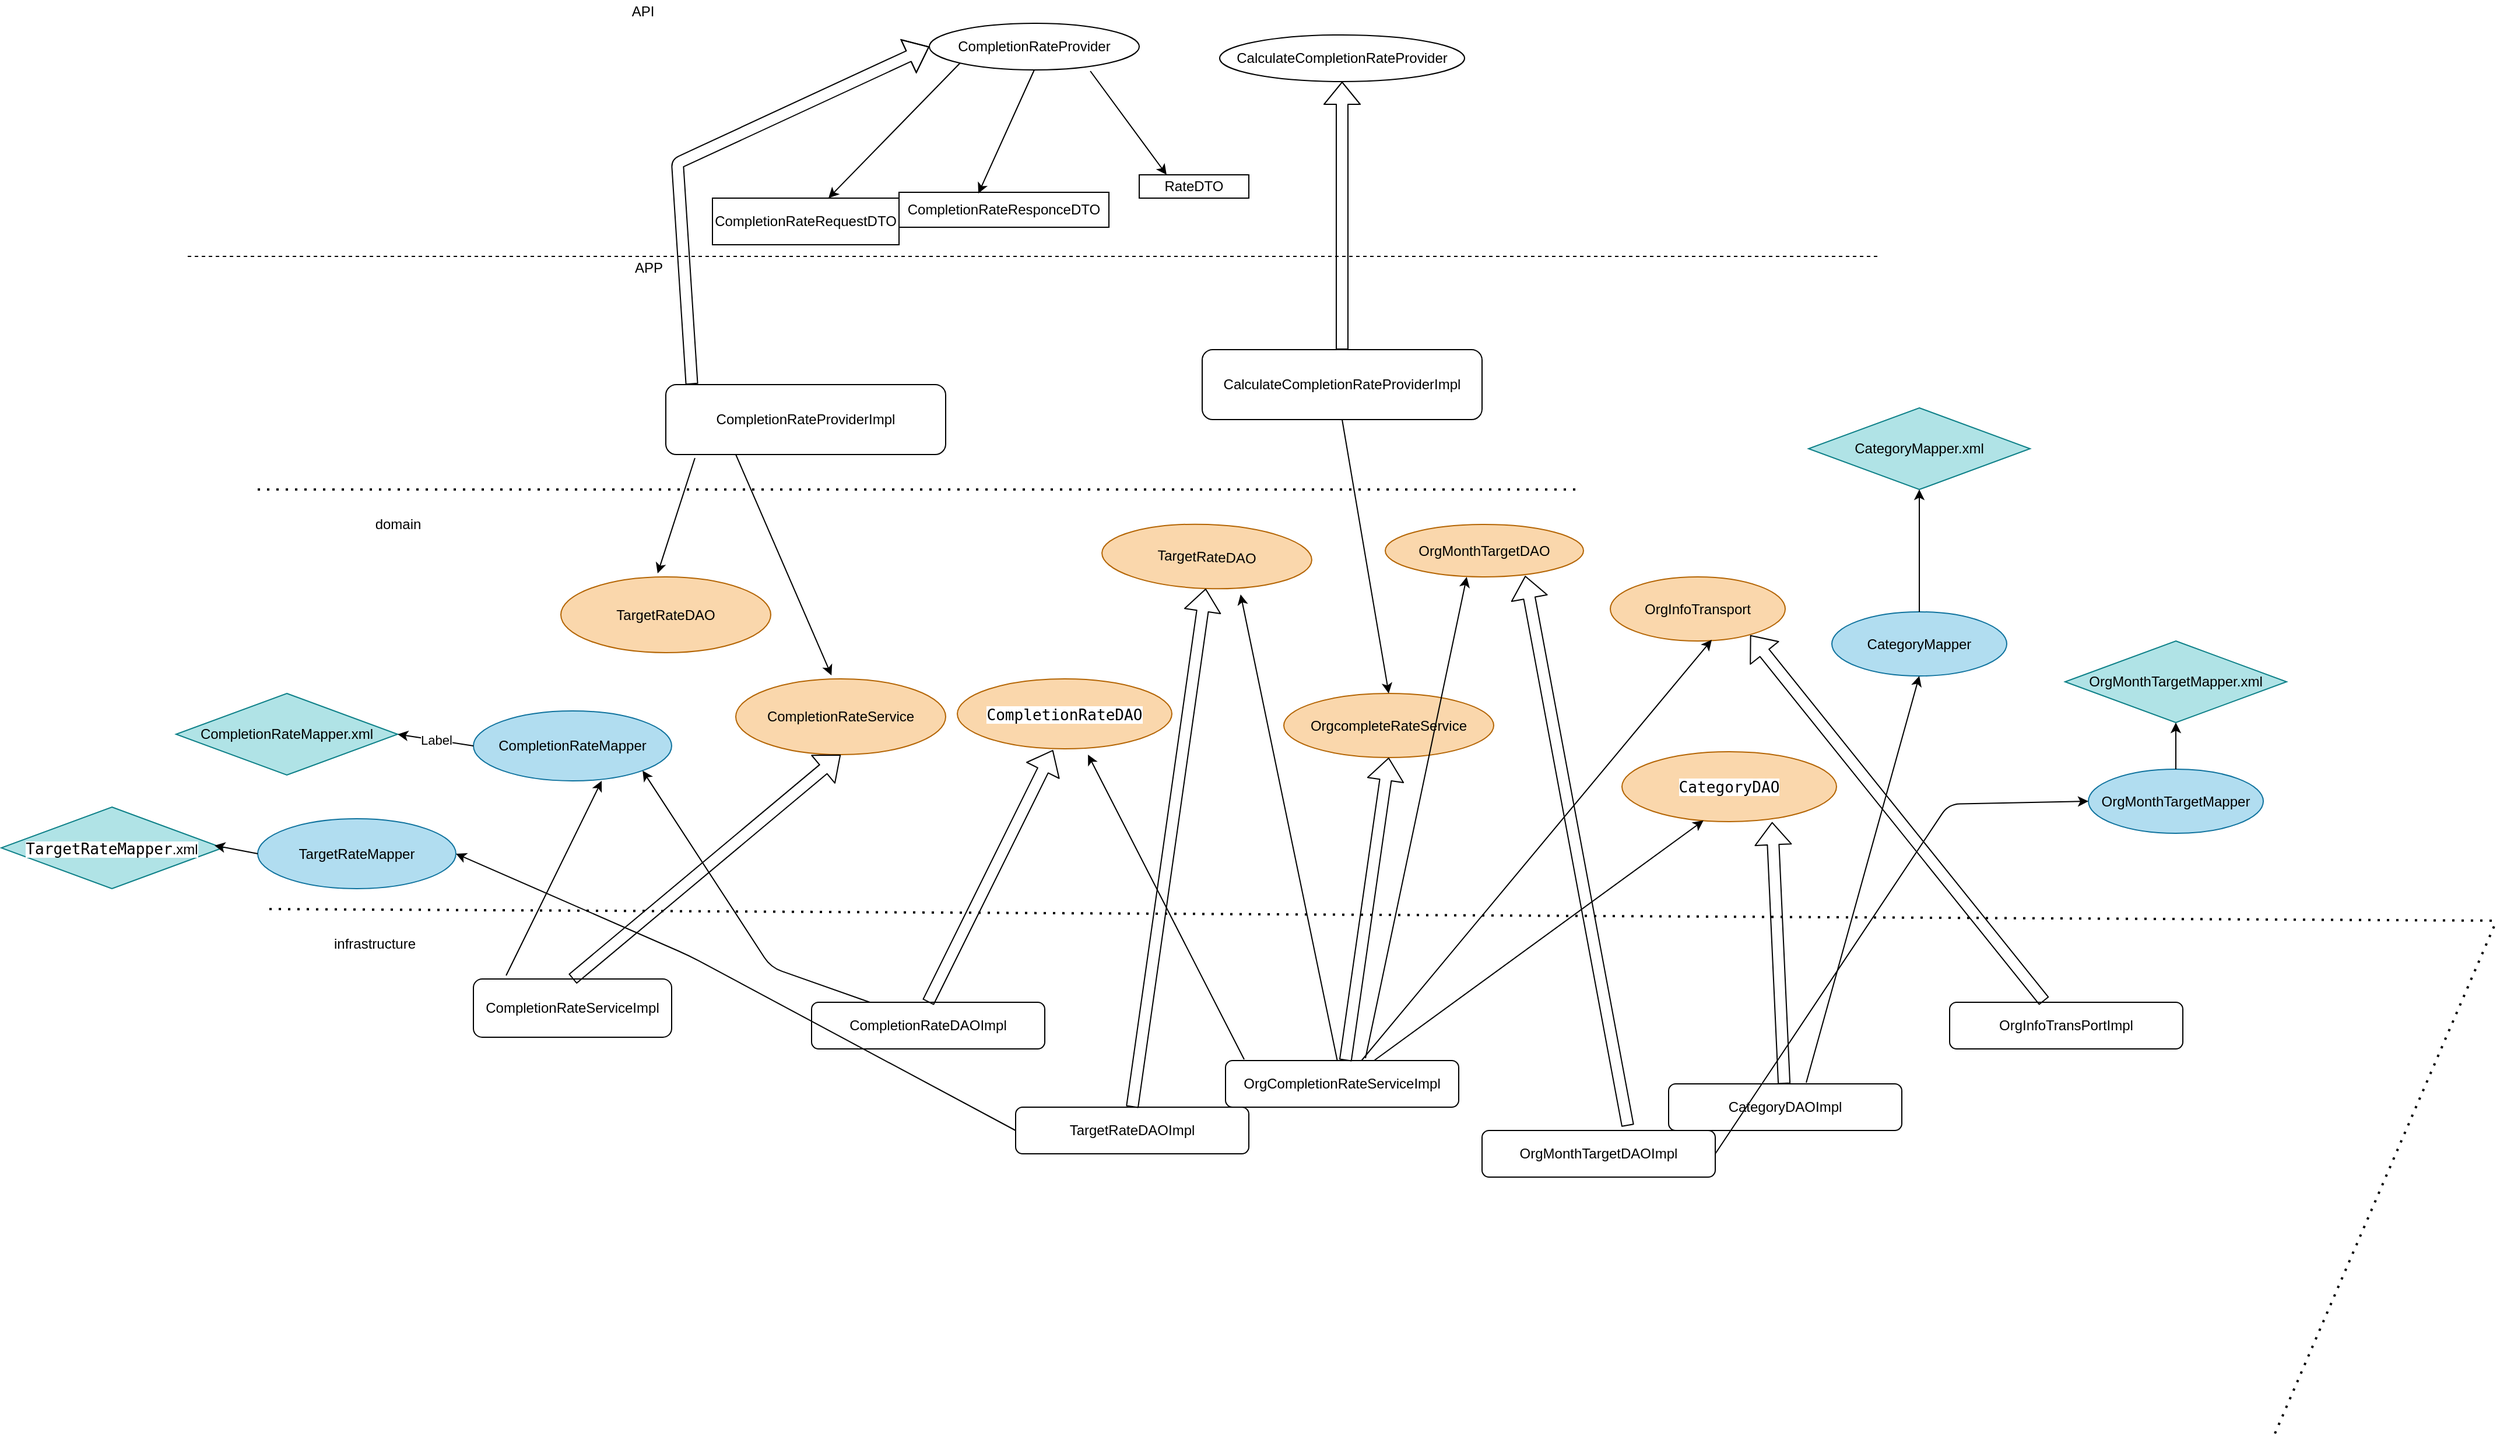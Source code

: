 <mxfile version="14.9.1" type="github">
  <diagram id="_fAbOFc08DvIJd-jthX_" name="completion">
    <mxGraphModel dx="2500" dy="942" grid="1" gridSize="10" guides="1" tooltips="1" connect="1" arrows="1" fold="1" page="1" pageScale="1" pageWidth="827" pageHeight="1169" math="0" shadow="0">
      <root>
        <mxCell id="0" />
        <mxCell id="1" parent="0" />
        <mxCell id="HPlV_7bj_zp-51kPqmHS-1" value="" style="endArrow=none;dashed=1;html=1;" parent="1" edge="1">
          <mxGeometry width="50" height="50" relative="1" as="geometry">
            <mxPoint x="-370" y="240" as="sourcePoint" />
            <mxPoint x="1080" y="240" as="targetPoint" />
          </mxGeometry>
        </mxCell>
        <mxCell id="HPlV_7bj_zp-51kPqmHS-2" value="CompletionRateProvider" style="ellipse;whiteSpace=wrap;html=1;" parent="1" vertex="1">
          <mxGeometry x="266" y="40" width="180" height="40" as="geometry" />
        </mxCell>
        <mxCell id="HPlV_7bj_zp-51kPqmHS-3" value="CalculateCompletionRateProvider" style="ellipse;whiteSpace=wrap;html=1;" parent="1" vertex="1">
          <mxGeometry x="515" y="50" width="210" height="40" as="geometry" />
        </mxCell>
        <mxCell id="HPlV_7bj_zp-51kPqmHS-4" value="API" style="text;html=1;align=center;verticalAlign=middle;resizable=0;points=[];autosize=1;strokeColor=none;" parent="1" vertex="1">
          <mxGeometry x="5" y="20" width="30" height="20" as="geometry" />
        </mxCell>
        <mxCell id="HPlV_7bj_zp-51kPqmHS-5" value="CompletionRateRequestDTO" style="rounded=1;whiteSpace=wrap;html=1;arcSize=0;" parent="1" vertex="1">
          <mxGeometry x="80" y="190" width="160" height="40" as="geometry" />
        </mxCell>
        <mxCell id="HPlV_7bj_zp-51kPqmHS-6" value="CompletionRateResponceDTO" style="rounded=1;whiteSpace=wrap;html=1;arcSize=0;" parent="1" vertex="1">
          <mxGeometry x="240" y="185" width="180" height="30" as="geometry" />
        </mxCell>
        <mxCell id="HPlV_7bj_zp-51kPqmHS-7" value="RateDTO" style="rounded=1;whiteSpace=wrap;html=1;arcSize=0;" parent="1" vertex="1">
          <mxGeometry x="446" y="170" width="94" height="20" as="geometry" />
        </mxCell>
        <mxCell id="HPlV_7bj_zp-51kPqmHS-8" value="" style="endArrow=classic;html=1;exitX=0;exitY=1;exitDx=0;exitDy=0;" parent="1" source="HPlV_7bj_zp-51kPqmHS-2" target="HPlV_7bj_zp-51kPqmHS-5" edge="1">
          <mxGeometry width="50" height="50" relative="1" as="geometry">
            <mxPoint x="390" y="380" as="sourcePoint" />
            <mxPoint x="440" y="330" as="targetPoint" />
          </mxGeometry>
        </mxCell>
        <mxCell id="HPlV_7bj_zp-51kPqmHS-9" value="" style="endArrow=classic;html=1;exitX=0.5;exitY=1;exitDx=0;exitDy=0;entryX=0.378;entryY=0.033;entryDx=0;entryDy=0;entryPerimeter=0;" parent="1" source="HPlV_7bj_zp-51kPqmHS-2" target="HPlV_7bj_zp-51kPqmHS-6" edge="1">
          <mxGeometry width="50" height="50" relative="1" as="geometry">
            <mxPoint x="146.36" y="94.142" as="sourcePoint" />
            <mxPoint x="103.866" y="190" as="targetPoint" />
          </mxGeometry>
        </mxCell>
        <mxCell id="HPlV_7bj_zp-51kPqmHS-10" value="" style="endArrow=classic;html=1;entryX=0.25;entryY=0;entryDx=0;entryDy=0;exitX=0.767;exitY=1.025;exitDx=0;exitDy=0;exitPerimeter=0;" parent="1" source="HPlV_7bj_zp-51kPqmHS-2" target="HPlV_7bj_zp-51kPqmHS-7" edge="1">
          <mxGeometry width="50" height="50" relative="1" as="geometry">
            <mxPoint x="250" y="80" as="sourcePoint" />
            <mxPoint x="113.866" y="200" as="targetPoint" />
          </mxGeometry>
        </mxCell>
        <mxCell id="HPlV_7bj_zp-51kPqmHS-11" value="APP" style="text;html=1;align=center;verticalAlign=middle;resizable=0;points=[];autosize=1;strokeColor=none;" parent="1" vertex="1">
          <mxGeometry x="5" y="240" width="40" height="20" as="geometry" />
        </mxCell>
        <mxCell id="HPlV_7bj_zp-51kPqmHS-12" value="CalculateCompletionRateProviderImpl" style="rounded=1;whiteSpace=wrap;html=1;" parent="1" vertex="1">
          <mxGeometry x="500" y="320" width="240" height="60" as="geometry" />
        </mxCell>
        <mxCell id="HPlV_7bj_zp-51kPqmHS-14" value="CompletionRateProviderImpl" style="rounded=1;whiteSpace=wrap;html=1;" parent="1" vertex="1">
          <mxGeometry x="40" y="350" width="240" height="60" as="geometry" />
        </mxCell>
        <mxCell id="HPlV_7bj_zp-51kPqmHS-16" value="" style="endArrow=none;dashed=1;html=1;dashPattern=1 3;strokeWidth=2;" parent="1" edge="1">
          <mxGeometry width="50" height="50" relative="1" as="geometry">
            <mxPoint x="-310" y="440" as="sourcePoint" />
            <mxPoint x="820" y="440" as="targetPoint" />
          </mxGeometry>
        </mxCell>
        <mxCell id="HPlV_7bj_zp-51kPqmHS-17" value="domain" style="text;html=1;align=center;verticalAlign=middle;resizable=0;points=[];autosize=1;strokeColor=none;" parent="1" vertex="1">
          <mxGeometry x="-220" y="460" width="60" height="20" as="geometry" />
        </mxCell>
        <mxCell id="HPlV_7bj_zp-51kPqmHS-19" value="CompletionRateService" style="ellipse;whiteSpace=wrap;html=1;fillColor=#fad7ac;strokeColor=#b46504;" parent="1" vertex="1">
          <mxGeometry x="100" y="602.5" width="180" height="65" as="geometry" />
        </mxCell>
        <mxCell id="HPlV_7bj_zp-51kPqmHS-21" value="TargetRateDAO" style="ellipse;whiteSpace=wrap;html=1;fillColor=#fad7ac;strokeColor=#b46504;" parent="1" vertex="1">
          <mxGeometry x="-50" y="515" width="180" height="65" as="geometry" />
        </mxCell>
        <mxCell id="HPlV_7bj_zp-51kPqmHS-25" value="OrgcompleteRateService" style="ellipse;whiteSpace=wrap;html=1;fillColor=#fad7ac;strokeColor=#b46504;" parent="1" vertex="1">
          <mxGeometry x="570" y="615" width="180" height="55" as="geometry" />
        </mxCell>
        <mxCell id="HPlV_7bj_zp-51kPqmHS-27" value="" style="endArrow=none;dashed=1;html=1;dashPattern=1 3;strokeWidth=2;" parent="1" edge="1">
          <mxGeometry width="50" height="50" relative="1" as="geometry">
            <mxPoint x="-300" y="800" as="sourcePoint" />
            <mxPoint x="1610" y="810" as="targetPoint" />
          </mxGeometry>
        </mxCell>
        <mxCell id="HPlV_7bj_zp-51kPqmHS-28" value="CompletionRateServiceImpl" style="rounded=1;whiteSpace=wrap;html=1;" parent="1" vertex="1">
          <mxGeometry x="-125" y="860" width="170" height="50" as="geometry" />
        </mxCell>
        <mxCell id="HPlV_7bj_zp-51kPqmHS-30" value="" style="shape=flexArrow;endArrow=classic;html=1;entryX=0.5;entryY=1;entryDx=0;entryDy=0;exitX=0.5;exitY=0;exitDx=0;exitDy=0;" parent="1" source="HPlV_7bj_zp-51kPqmHS-28" target="HPlV_7bj_zp-51kPqmHS-19" edge="1">
          <mxGeometry width="50" height="50" relative="1" as="geometry">
            <mxPoint x="115" y="740" as="sourcePoint" />
            <mxPoint x="165" y="690" as="targetPoint" />
          </mxGeometry>
        </mxCell>
        <mxCell id="HPlV_7bj_zp-51kPqmHS-32" value="OrgCompletionRateServiceImpl" style="rounded=1;whiteSpace=wrap;html=1;" parent="1" vertex="1">
          <mxGeometry x="520" y="930" width="200" height="40" as="geometry" />
        </mxCell>
        <mxCell id="HPlV_7bj_zp-51kPqmHS-33" value="CompletionRateMapper" style="ellipse;whiteSpace=wrap;html=1;fillColor=#b1ddf0;strokeColor=#10739e;" parent="1" vertex="1">
          <mxGeometry x="-125" y="630" width="170" height="60" as="geometry" />
        </mxCell>
        <mxCell id="HPlV_7bj_zp-51kPqmHS-34" value="" style="endArrow=classic;html=1;exitX=0.165;exitY=-0.06;exitDx=0;exitDy=0;exitPerimeter=0;entryX=0.647;entryY=1;entryDx=0;entryDy=0;entryPerimeter=0;" parent="1" source="HPlV_7bj_zp-51kPqmHS-28" target="HPlV_7bj_zp-51kPqmHS-33" edge="1">
          <mxGeometry width="50" height="50" relative="1" as="geometry">
            <mxPoint x="390" y="700" as="sourcePoint" />
            <mxPoint x="-100" y="610" as="targetPoint" />
          </mxGeometry>
        </mxCell>
        <mxCell id="HPlV_7bj_zp-51kPqmHS-35" value="" style="endArrow=classic;html=1;exitX=0.25;exitY=1;exitDx=0;exitDy=0;entryX=0.456;entryY=-0.046;entryDx=0;entryDy=0;entryPerimeter=0;" parent="1" source="HPlV_7bj_zp-51kPqmHS-14" target="HPlV_7bj_zp-51kPqmHS-19" edge="1">
          <mxGeometry width="50" height="50" relative="1" as="geometry">
            <mxPoint x="390" y="440" as="sourcePoint" />
            <mxPoint x="440" y="390" as="targetPoint" />
          </mxGeometry>
        </mxCell>
        <mxCell id="HPlV_7bj_zp-51kPqmHS-36" value="" style="endArrow=classic;html=1;exitX=0.104;exitY=1.05;exitDx=0;exitDy=0;exitPerimeter=0;entryX=0.461;entryY=-0.046;entryDx=0;entryDy=0;entryPerimeter=0;" parent="1" source="HPlV_7bj_zp-51kPqmHS-14" target="HPlV_7bj_zp-51kPqmHS-21" edge="1">
          <mxGeometry width="50" height="50" relative="1" as="geometry">
            <mxPoint x="390" y="440" as="sourcePoint" />
            <mxPoint x="440" y="390" as="targetPoint" />
          </mxGeometry>
        </mxCell>
        <mxCell id="HPlV_7bj_zp-51kPqmHS-37" value="infrastructure" style="text;html=1;align=center;verticalAlign=middle;resizable=0;points=[];autosize=1;strokeColor=none;" parent="1" vertex="1">
          <mxGeometry x="-255" y="820" width="90" height="20" as="geometry" />
        </mxCell>
        <mxCell id="HPlV_7bj_zp-51kPqmHS-39" value="" style="shape=flexArrow;endArrow=classic;html=1;entryX=0.5;entryY=1;entryDx=0;entryDy=0;" parent="1" source="HPlV_7bj_zp-51kPqmHS-32" target="HPlV_7bj_zp-51kPqmHS-25" edge="1">
          <mxGeometry width="50" height="50" relative="1" as="geometry">
            <mxPoint x="590" y="780" as="sourcePoint" />
            <mxPoint x="640" y="730" as="targetPoint" />
          </mxGeometry>
        </mxCell>
        <mxCell id="HPlV_7bj_zp-51kPqmHS-40" value="OrgMonthTargetDAO" style="ellipse;whiteSpace=wrap;html=1;fillColor=#fad7ac;strokeColor=#b46504;" parent="1" vertex="1">
          <mxGeometry x="657" y="470" width="170" height="45" as="geometry" />
        </mxCell>
        <mxCell id="HPlV_7bj_zp-51kPqmHS-41" value="" style="endArrow=classic;html=1;entryX=0.411;entryY=1;entryDx=0;entryDy=0;entryPerimeter=0;exitX=0.6;exitY=-0.05;exitDx=0;exitDy=0;exitPerimeter=0;" parent="1" source="HPlV_7bj_zp-51kPqmHS-32" target="HPlV_7bj_zp-51kPqmHS-40" edge="1">
          <mxGeometry width="50" height="50" relative="1" as="geometry">
            <mxPoint x="390" y="700" as="sourcePoint" />
            <mxPoint x="440" y="650" as="targetPoint" />
          </mxGeometry>
        </mxCell>
        <mxCell id="HPlV_7bj_zp-51kPqmHS-42" value="OrgInfoTransport" style="ellipse;whiteSpace=wrap;html=1;fillColor=#fad7ac;strokeColor=#b46504;" parent="1" vertex="1">
          <mxGeometry x="850" y="515" width="150" height="55" as="geometry" />
        </mxCell>
        <mxCell id="HPlV_7bj_zp-51kPqmHS-44" value="" style="endArrow=classic;html=1;entryX=0.58;entryY=0.982;entryDx=0;entryDy=0;entryPerimeter=0;" parent="1" source="HPlV_7bj_zp-51kPqmHS-32" target="HPlV_7bj_zp-51kPqmHS-42" edge="1">
          <mxGeometry width="50" height="50" relative="1" as="geometry">
            <mxPoint x="390" y="810" as="sourcePoint" />
            <mxPoint x="440" y="760" as="targetPoint" />
          </mxGeometry>
        </mxCell>
        <mxCell id="HPlV_7bj_zp-51kPqmHS-45" value="TargetRateDAO" style="ellipse;whiteSpace=wrap;html=1;fillColor=#fad7ac;strokeColor=#b46504;rotation=2;" parent="1" vertex="1">
          <mxGeometry x="414" y="470" width="180" height="55" as="geometry" />
        </mxCell>
        <mxCell id="HPlV_7bj_zp-51kPqmHS-46" value="" style="endArrow=classic;html=1;entryX=0.667;entryY=1.073;entryDx=0;entryDy=0;entryPerimeter=0;" parent="1" source="HPlV_7bj_zp-51kPqmHS-32" target="HPlV_7bj_zp-51kPqmHS-45" edge="1">
          <mxGeometry width="50" height="50" relative="1" as="geometry">
            <mxPoint x="390" y="810" as="sourcePoint" />
            <mxPoint x="440" y="730" as="targetPoint" />
          </mxGeometry>
        </mxCell>
        <mxCell id="HPlV_7bj_zp-51kPqmHS-47" value="&lt;pre style=&quot;font-family: &amp;#34;jetbrains mono&amp;#34; , monospace ; font-size: 9.8pt&quot;&gt;&lt;span style=&quot;background-color: rgb(255 , 255 , 255)&quot;&gt;CompletionRateDAO&lt;/span&gt;&lt;/pre&gt;" style="ellipse;whiteSpace=wrap;html=1;fillColor=#fad7ac;strokeColor=#b46504;" parent="1" vertex="1">
          <mxGeometry x="290" y="602.5" width="184" height="60" as="geometry" />
        </mxCell>
        <mxCell id="HPlV_7bj_zp-51kPqmHS-48" value="" style="endArrow=classic;html=1;entryX=0.609;entryY=1.083;entryDx=0;entryDy=0;entryPerimeter=0;exitX=0.08;exitY=-0.025;exitDx=0;exitDy=0;exitPerimeter=0;" parent="1" source="HPlV_7bj_zp-51kPqmHS-32" target="HPlV_7bj_zp-51kPqmHS-47" edge="1">
          <mxGeometry width="50" height="50" relative="1" as="geometry">
            <mxPoint x="390" y="760" as="sourcePoint" />
            <mxPoint x="440" y="710" as="targetPoint" />
          </mxGeometry>
        </mxCell>
        <mxCell id="HPlV_7bj_zp-51kPqmHS-49" value="&lt;pre style=&quot;font-family: &amp;#34;jetbrains mono&amp;#34; , monospace ; font-size: 9.8pt&quot;&gt;&lt;span style=&quot;background-color: rgb(255 , 255 , 255)&quot;&gt;CategoryDAO&lt;/span&gt;&lt;/pre&gt;" style="ellipse;whiteSpace=wrap;html=1;fillColor=#fad7ac;strokeColor=#b46504;" parent="1" vertex="1">
          <mxGeometry x="860" y="665" width="184" height="60" as="geometry" />
        </mxCell>
        <mxCell id="HPlV_7bj_zp-51kPqmHS-50" value="" style="endArrow=classic;html=1;entryX=0.38;entryY=0.983;entryDx=0;entryDy=0;entryPerimeter=0;" parent="1" source="HPlV_7bj_zp-51kPqmHS-32" target="HPlV_7bj_zp-51kPqmHS-49" edge="1">
          <mxGeometry width="50" height="50" relative="1" as="geometry">
            <mxPoint x="390" y="700" as="sourcePoint" />
            <mxPoint x="440" y="650" as="targetPoint" />
          </mxGeometry>
        </mxCell>
        <mxCell id="HPlV_7bj_zp-51kPqmHS-51" value="CategoryDAOImpl" style="rounded=1;whiteSpace=wrap;html=1;" parent="1" vertex="1">
          <mxGeometry x="900" y="950" width="200" height="40" as="geometry" />
        </mxCell>
        <mxCell id="HPlV_7bj_zp-51kPqmHS-53" value="" style="shape=flexArrow;endArrow=classic;html=1;entryX=0.7;entryY=1.005;entryDx=0;entryDy=0;entryPerimeter=0;" parent="1" source="HPlV_7bj_zp-51kPqmHS-51" target="HPlV_7bj_zp-51kPqmHS-49" edge="1">
          <mxGeometry width="50" height="50" relative="1" as="geometry">
            <mxPoint x="390" y="860" as="sourcePoint" />
            <mxPoint x="1030" y="770" as="targetPoint" />
          </mxGeometry>
        </mxCell>
        <mxCell id="HPlV_7bj_zp-51kPqmHS-56" value="&lt;span style=&quot;font-family: &amp;#34;helvetica&amp;#34;&quot;&gt;OrgMonthTargetDAOImpl&lt;/span&gt;" style="rounded=1;whiteSpace=wrap;html=1;" parent="1" vertex="1">
          <mxGeometry x="740" y="990" width="200" height="40" as="geometry" />
        </mxCell>
        <mxCell id="HPlV_7bj_zp-51kPqmHS-57" value="" style="shape=flexArrow;endArrow=classic;html=1;exitX=0.625;exitY=-0.1;exitDx=0;exitDy=0;exitPerimeter=0;entryX=0.706;entryY=0.978;entryDx=0;entryDy=0;entryPerimeter=0;" parent="1" source="HPlV_7bj_zp-51kPqmHS-56" target="HPlV_7bj_zp-51kPqmHS-40" edge="1">
          <mxGeometry width="50" height="50" relative="1" as="geometry">
            <mxPoint x="280" y="1255" as="sourcePoint" />
            <mxPoint x="860" y="600" as="targetPoint" />
          </mxGeometry>
        </mxCell>
        <mxCell id="HPlV_7bj_zp-51kPqmHS-58" value="OrgInfoTransPortImpl" style="rounded=1;whiteSpace=wrap;html=1;" parent="1" vertex="1">
          <mxGeometry x="1141" y="880" width="200" height="40" as="geometry" />
        </mxCell>
        <mxCell id="HPlV_7bj_zp-51kPqmHS-59" value="" style="shape=flexArrow;endArrow=classic;html=1;exitX=0.405;exitY=-0.025;exitDx=0;exitDy=0;entryX=0.8;entryY=0.909;entryDx=0;entryDy=0;entryPerimeter=0;exitPerimeter=0;" parent="1" source="HPlV_7bj_zp-51kPqmHS-58" target="HPlV_7bj_zp-51kPqmHS-42" edge="1">
          <mxGeometry width="50" height="50" relative="1" as="geometry">
            <mxPoint x="1230" y="845" as="sourcePoint" />
            <mxPoint x="1160" y="685" as="targetPoint" />
          </mxGeometry>
        </mxCell>
        <mxCell id="HPlV_7bj_zp-51kPqmHS-60" value="&lt;span style=&quot;font-family: &amp;#34;helvetica&amp;#34;&quot;&gt;TargetRateDAOImpl&lt;/span&gt;" style="rounded=1;whiteSpace=wrap;html=1;" parent="1" vertex="1">
          <mxGeometry x="340" y="970" width="200" height="40" as="geometry" />
        </mxCell>
        <mxCell id="HPlV_7bj_zp-51kPqmHS-61" value="" style="shape=flexArrow;endArrow=classic;html=1;entryX=0.5;entryY=1;entryDx=0;entryDy=0;exitX=0.5;exitY=0;exitDx=0;exitDy=0;" parent="1" source="HPlV_7bj_zp-51kPqmHS-60" target="HPlV_7bj_zp-51kPqmHS-45" edge="1">
          <mxGeometry width="50" height="50" relative="1" as="geometry">
            <mxPoint x="910" y="910" as="sourcePoint" />
            <mxPoint x="960" y="860" as="targetPoint" />
          </mxGeometry>
        </mxCell>
        <mxCell id="HPlV_7bj_zp-51kPqmHS-62" value="&lt;span style=&quot;font-family: &amp;#34;helvetica&amp;#34;&quot;&gt;CompletionRateDAOImpl&lt;/span&gt;" style="rounded=1;whiteSpace=wrap;html=1;" parent="1" vertex="1">
          <mxGeometry x="165" y="880" width="200" height="40" as="geometry" />
        </mxCell>
        <mxCell id="HPlV_7bj_zp-51kPqmHS-63" value="" style="shape=flexArrow;endArrow=classic;html=1;entryX=0.446;entryY=1.017;entryDx=0;entryDy=0;entryPerimeter=0;exitX=0.5;exitY=0;exitDx=0;exitDy=0;" parent="1" source="HPlV_7bj_zp-51kPqmHS-62" target="HPlV_7bj_zp-51kPqmHS-47" edge="1">
          <mxGeometry width="50" height="50" relative="1" as="geometry">
            <mxPoint x="480" y="910" as="sourcePoint" />
            <mxPoint x="530" y="860" as="targetPoint" />
          </mxGeometry>
        </mxCell>
        <mxCell id="HPlV_7bj_zp-51kPqmHS-64" value="CompletionRateMapper.xml" style="rhombus;whiteSpace=wrap;html=1;fillColor=#b0e3e6;strokeColor=#0e8088;" parent="1" vertex="1">
          <mxGeometry x="-380" y="615" width="190" height="70" as="geometry" />
        </mxCell>
        <mxCell id="HPlV_7bj_zp-51kPqmHS-65" value="" style="endArrow=classic;html=1;entryX=1;entryY=0.5;entryDx=0;entryDy=0;exitX=0;exitY=0.5;exitDx=0;exitDy=0;" parent="1" source="HPlV_7bj_zp-51kPqmHS-33" target="HPlV_7bj_zp-51kPqmHS-64" edge="1">
          <mxGeometry relative="1" as="geometry">
            <mxPoint x="90" y="620" as="sourcePoint" />
            <mxPoint x="250" y="620" as="targetPoint" />
          </mxGeometry>
        </mxCell>
        <mxCell id="HPlV_7bj_zp-51kPqmHS-66" value="Label" style="edgeLabel;resizable=0;html=1;align=center;verticalAlign=middle;" parent="HPlV_7bj_zp-51kPqmHS-65" connectable="0" vertex="1">
          <mxGeometry relative="1" as="geometry" />
        </mxCell>
        <mxCell id="HPlV_7bj_zp-51kPqmHS-70" value="CategoryMapper" style="ellipse;whiteSpace=wrap;html=1;fillColor=#b1ddf0;strokeColor=#10739e;" parent="1" vertex="1">
          <mxGeometry x="1040" y="545" width="150" height="55" as="geometry" />
        </mxCell>
        <mxCell id="HPlV_7bj_zp-51kPqmHS-71" value="" style="endArrow=classic;html=1;entryX=0.5;entryY=1;entryDx=0;entryDy=0;exitX=0.59;exitY=-0.025;exitDx=0;exitDy=0;exitPerimeter=0;" parent="1" source="HPlV_7bj_zp-51kPqmHS-51" target="HPlV_7bj_zp-51kPqmHS-70" edge="1">
          <mxGeometry width="50" height="50" relative="1" as="geometry">
            <mxPoint x="1030" y="820" as="sourcePoint" />
            <mxPoint x="1080" y="770" as="targetPoint" />
            <Array as="points" />
          </mxGeometry>
        </mxCell>
        <mxCell id="HPlV_7bj_zp-51kPqmHS-73" value="CategoryMapper.xml" style="rhombus;whiteSpace=wrap;html=1;fillColor=#b0e3e6;strokeColor=#0e8088;" parent="1" vertex="1">
          <mxGeometry x="1020" y="370" width="190" height="70" as="geometry" />
        </mxCell>
        <mxCell id="HPlV_7bj_zp-51kPqmHS-76" value="" style="endArrow=classic;html=1;entryX=1;entryY=1;entryDx=0;entryDy=0;exitX=0.25;exitY=0;exitDx=0;exitDy=0;" parent="1" source="HPlV_7bj_zp-51kPqmHS-62" target="HPlV_7bj_zp-51kPqmHS-33" edge="1">
          <mxGeometry width="50" height="50" relative="1" as="geometry">
            <mxPoint x="440" y="980" as="sourcePoint" />
            <mxPoint x="490" y="930" as="targetPoint" />
            <Array as="points">
              <mxPoint x="130" y="850" />
            </Array>
          </mxGeometry>
        </mxCell>
        <mxCell id="HPlV_7bj_zp-51kPqmHS-77" value="" style="endArrow=none;dashed=1;html=1;dashPattern=1 3;strokeWidth=2;" parent="1" edge="1">
          <mxGeometry width="50" height="50" relative="1" as="geometry">
            <mxPoint x="1420" y="1250" as="sourcePoint" />
            <mxPoint x="1610" y="810" as="targetPoint" />
          </mxGeometry>
        </mxCell>
        <mxCell id="HPlV_7bj_zp-51kPqmHS-78" value="OrgMonthTargetMapper" style="ellipse;whiteSpace=wrap;html=1;fillColor=#b1ddf0;strokeColor=#10739e;" parent="1" vertex="1">
          <mxGeometry x="1260" y="680" width="150" height="55" as="geometry" />
        </mxCell>
        <mxCell id="HPlV_7bj_zp-51kPqmHS-79" value="" style="endArrow=classic;html=1;exitX=1;exitY=0.5;exitDx=0;exitDy=0;entryX=0;entryY=0.5;entryDx=0;entryDy=0;" parent="1" source="HPlV_7bj_zp-51kPqmHS-56" target="HPlV_7bj_zp-51kPqmHS-78" edge="1">
          <mxGeometry width="50" height="50" relative="1" as="geometry">
            <mxPoint x="1320" y="1040" as="sourcePoint" />
            <mxPoint x="1370" y="990" as="targetPoint" />
            <Array as="points">
              <mxPoint x="1140" y="710" />
            </Array>
          </mxGeometry>
        </mxCell>
        <mxCell id="HPlV_7bj_zp-51kPqmHS-80" value="OrgMonthTargetMapper.xml" style="rhombus;whiteSpace=wrap;html=1;fillColor=#b0e3e6;strokeColor=#0e8088;" parent="1" vertex="1">
          <mxGeometry x="1240" y="570" width="190" height="70" as="geometry" />
        </mxCell>
        <mxCell id="HPlV_7bj_zp-51kPqmHS-83" value="TargetRateMapper" style="ellipse;whiteSpace=wrap;html=1;fillColor=#b1ddf0;strokeColor=#10739e;" parent="1" vertex="1">
          <mxGeometry x="-310" y="722.5" width="170" height="60" as="geometry" />
        </mxCell>
        <mxCell id="HPlV_7bj_zp-51kPqmHS-84" value="&lt;font style=&quot;background-color: rgb(255 , 255 , 255)&quot;&gt;&lt;span style=&quot;font-family: &amp;#34;jetbrains mono&amp;#34; , monospace ; font-size: 9.8pt&quot;&gt;TargetRateMapper&lt;/span&gt;.xml&lt;/font&gt;" style="rhombus;whiteSpace=wrap;html=1;fillColor=#b0e3e6;strokeColor=#0e8088;" parent="1" vertex="1">
          <mxGeometry x="-530" y="712.5" width="190" height="70" as="geometry" />
        </mxCell>
        <mxCell id="HPlV_7bj_zp-51kPqmHS-85" value="" style="endArrow=classic;html=1;entryX=1;entryY=0.5;entryDx=0;entryDy=0;exitX=0;exitY=0.5;exitDx=0;exitDy=0;" parent="1" source="HPlV_7bj_zp-51kPqmHS-60" target="HPlV_7bj_zp-51kPqmHS-83" edge="1">
          <mxGeometry width="50" height="50" relative="1" as="geometry">
            <mxPoint x="30" y="1090" as="sourcePoint" />
            <mxPoint x="80" y="1040" as="targetPoint" />
            <Array as="points">
              <mxPoint x="60" y="840" />
            </Array>
          </mxGeometry>
        </mxCell>
        <mxCell id="HPlV_7bj_zp-51kPqmHS-86" value="" style="endArrow=classic;html=1;entryX=0.963;entryY=0.471;entryDx=0;entryDy=0;entryPerimeter=0;exitX=0;exitY=0.5;exitDx=0;exitDy=0;" parent="1" source="HPlV_7bj_zp-51kPqmHS-83" target="HPlV_7bj_zp-51kPqmHS-84" edge="1">
          <mxGeometry width="50" height="50" relative="1" as="geometry">
            <mxPoint x="30" y="1090" as="sourcePoint" />
            <mxPoint x="80" y="1040" as="targetPoint" />
          </mxGeometry>
        </mxCell>
        <mxCell id="SSqMWVAblaQmUnexlEeC-1" value="" style="shape=flexArrow;endArrow=classic;html=1;exitX=0.093;exitY=-0.004;exitDx=0;exitDy=0;exitPerimeter=0;entryX=0;entryY=0.5;entryDx=0;entryDy=0;" edge="1" parent="1" source="HPlV_7bj_zp-51kPqmHS-14" target="HPlV_7bj_zp-51kPqmHS-2">
          <mxGeometry width="50" height="50" relative="1" as="geometry">
            <mxPoint x="390" y="310" as="sourcePoint" />
            <mxPoint x="220" y="70" as="targetPoint" />
            <Array as="points">
              <mxPoint x="50" y="160" />
            </Array>
          </mxGeometry>
        </mxCell>
        <mxCell id="SSqMWVAblaQmUnexlEeC-2" value="" style="shape=flexArrow;endArrow=classic;html=1;entryX=0.5;entryY=1;entryDx=0;entryDy=0;exitX=0.5;exitY=0;exitDx=0;exitDy=0;" edge="1" parent="1" source="HPlV_7bj_zp-51kPqmHS-12" target="HPlV_7bj_zp-51kPqmHS-3">
          <mxGeometry width="50" height="50" relative="1" as="geometry">
            <mxPoint x="390" y="310" as="sourcePoint" />
            <mxPoint x="440" y="260" as="targetPoint" />
          </mxGeometry>
        </mxCell>
        <mxCell id="SSqMWVAblaQmUnexlEeC-3" value="" style="endArrow=classic;html=1;entryX=0.5;entryY=0;entryDx=0;entryDy=0;exitX=0.5;exitY=1;exitDx=0;exitDy=0;" edge="1" parent="1" source="HPlV_7bj_zp-51kPqmHS-12" target="HPlV_7bj_zp-51kPqmHS-25">
          <mxGeometry width="50" height="50" relative="1" as="geometry">
            <mxPoint x="390" y="560" as="sourcePoint" />
            <mxPoint x="440" y="510" as="targetPoint" />
          </mxGeometry>
        </mxCell>
        <mxCell id="SSqMWVAblaQmUnexlEeC-5" value="" style="endArrow=classic;html=1;entryX=0.5;entryY=1;entryDx=0;entryDy=0;exitX=0.5;exitY=0;exitDx=0;exitDy=0;" edge="1" parent="1" source="HPlV_7bj_zp-51kPqmHS-78" target="HPlV_7bj_zp-51kPqmHS-80">
          <mxGeometry width="50" height="50" relative="1" as="geometry">
            <mxPoint x="990" y="890" as="sourcePoint" />
            <mxPoint x="1040" y="840" as="targetPoint" />
          </mxGeometry>
        </mxCell>
        <mxCell id="SSqMWVAblaQmUnexlEeC-6" value="" style="endArrow=classic;html=1;entryX=0.5;entryY=1;entryDx=0;entryDy=0;exitX=0.5;exitY=0;exitDx=0;exitDy=0;" edge="1" parent="1" source="HPlV_7bj_zp-51kPqmHS-70" target="HPlV_7bj_zp-51kPqmHS-73">
          <mxGeometry width="50" height="50" relative="1" as="geometry">
            <mxPoint x="990" y="890" as="sourcePoint" />
            <mxPoint x="1160" y="530" as="targetPoint" />
          </mxGeometry>
        </mxCell>
      </root>
    </mxGraphModel>
  </diagram>
</mxfile>
